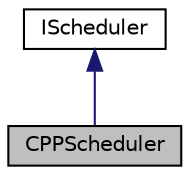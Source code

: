 digraph "CPPScheduler"
{
 // LATEX_PDF_SIZE
  edge [fontname="Helvetica",fontsize="10",labelfontname="Helvetica",labelfontsize="10"];
  node [fontname="Helvetica",fontsize="10",shape=record];
  Node1 [label="CPPScheduler",height=0.2,width=0.4,color="black", fillcolor="grey75", style="filled", fontcolor="black",tooltip="C++11 implementation of a pool of threads to automatically split a kernel's execution among several t..."];
  Node2 -> Node1 [dir="back",color="midnightblue",fontsize="10",style="solid",fontname="Helvetica"];
  Node2 [label="IScheduler",height=0.2,width=0.4,color="black", fillcolor="white", style="filled",URL="$classarm__compute_1_1_i_scheduler.xhtml",tooltip="Scheduler interface to run kernels."];
}
